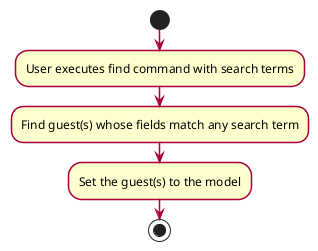 @startuml
skinparam activity {
    ArrowColor #A80036
    BackgroundColor #FEFECE
    BorderColor #A80036
    BorderThickness 1.5
}
start
:User executes find command with search terms;
:Find guest(s) whose fields match any search term;
:Set the guest(s) to the model;
stop

@enduml
